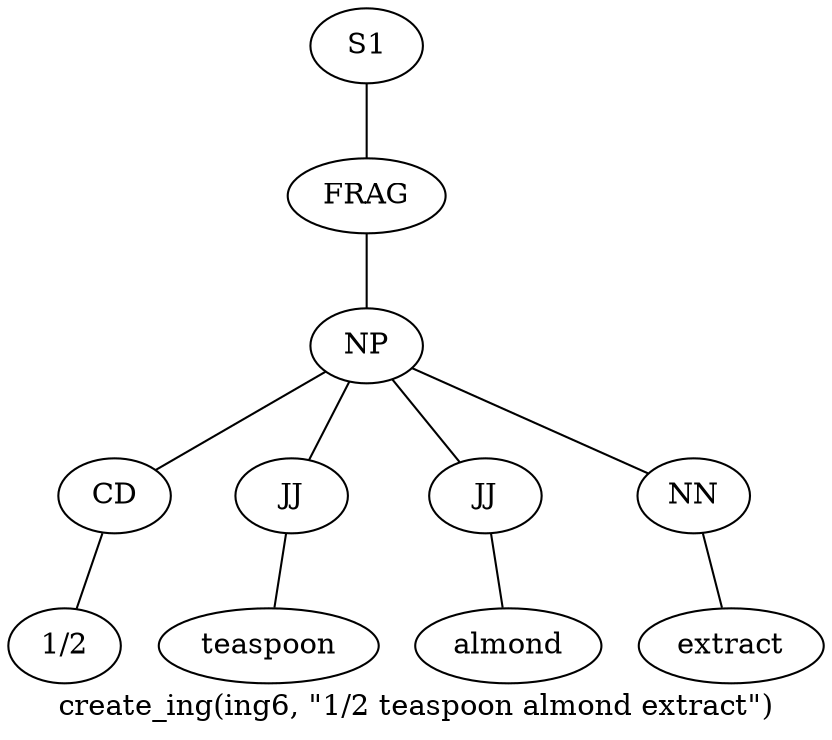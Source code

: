 graph SyntaxGraph {
	label = "create_ing(ing6, \"1/2 teaspoon almond extract\")";
	Node0 [label="S1"];
	Node1 [label="FRAG"];
	Node2 [label="NP"];
	Node3 [label="CD"];
	Node4 [label="1/2"];
	Node5 [label="JJ"];
	Node6 [label="teaspoon"];
	Node7 [label="JJ"];
	Node8 [label="almond"];
	Node9 [label="NN"];
	Node10 [label="extract"];

	Node0 -- Node1;
	Node1 -- Node2;
	Node2 -- Node3;
	Node2 -- Node5;
	Node2 -- Node7;
	Node2 -- Node9;
	Node3 -- Node4;
	Node5 -- Node6;
	Node7 -- Node8;
	Node9 -- Node10;
}